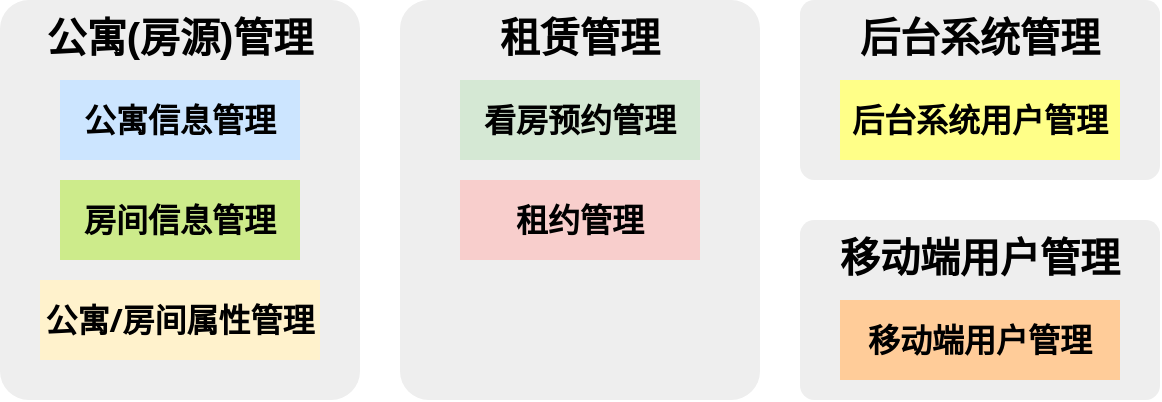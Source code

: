 <mxfile version="21.2.8" type="device">
  <diagram name="第 1 页" id="7PNIO0xc48R2k1wWzut6">
    <mxGraphModel dx="1387" dy="625" grid="1" gridSize="10" guides="1" tooltips="1" connect="1" arrows="1" fold="1" page="0" pageScale="1" pageWidth="827" pageHeight="1169" math="0" shadow="0">
      <root>
        <mxCell id="0" />
        <mxCell id="1" parent="0" />
        <mxCell id="az8Ad1ZRiH-IY7Uy3Ji0-6" value="后台系统管理" style="rounded=1;whiteSpace=wrap;html=1;fontSize=20;arcSize=8;verticalAlign=top;fontStyle=1;fillColor=#eeeeee;strokeColor=none;" vertex="1" parent="1">
          <mxGeometry x="180" y="120" width="180" height="90" as="geometry" />
        </mxCell>
        <mxCell id="7hS4GMTRW8yyBWekmGCy-24" value="移动端用户管理" style="rounded=1;whiteSpace=wrap;html=1;fontSize=20;arcSize=8;verticalAlign=top;fontStyle=1;fillColor=#eeeeee;strokeColor=none;" parent="1" vertex="1">
          <mxGeometry x="180" y="230" width="180" height="90" as="geometry" />
        </mxCell>
        <mxCell id="7hS4GMTRW8yyBWekmGCy-21" value="租赁管理" style="rounded=1;whiteSpace=wrap;html=1;fontSize=20;arcSize=8;verticalAlign=top;fontStyle=1;fillColor=#eeeeee;strokeColor=none;" parent="1" vertex="1">
          <mxGeometry x="-20" y="120" width="180" height="200" as="geometry" />
        </mxCell>
        <mxCell id="7hS4GMTRW8yyBWekmGCy-1" value="公寓(房源)管理" style="rounded=1;whiteSpace=wrap;html=1;fontSize=20;arcSize=8;verticalAlign=top;fontStyle=1;fillColor=#eeeeee;strokeColor=none;" parent="1" vertex="1">
          <mxGeometry x="-220" y="120" width="180" height="200" as="geometry" />
        </mxCell>
        <mxCell id="7hS4GMTRW8yyBWekmGCy-4" value="公寓信息管理" style="rounded=0;whiteSpace=wrap;html=1;fontSize=16;fontStyle=1;fillColor=#cce5ff;strokeColor=none;" parent="1" vertex="1">
          <mxGeometry x="-190" y="160" width="120" height="40" as="geometry" />
        </mxCell>
        <mxCell id="7hS4GMTRW8yyBWekmGCy-8" value="房间信息管理" style="rounded=0;whiteSpace=wrap;html=1;fontSize=16;fontStyle=1;fillColor=#cdeb8b;strokeColor=none;" parent="1" vertex="1">
          <mxGeometry x="-190" y="210" width="120" height="40" as="geometry" />
        </mxCell>
        <mxCell id="7hS4GMTRW8yyBWekmGCy-10" value="&lt;strong style=&quot;box-sizing: border-box; font-family: &amp;quot;Open Sans&amp;quot;, &amp;quot;Clear Sans&amp;quot;, &amp;quot;Helvetica Neue&amp;quot;, Helvetica, Arial, &amp;quot;Segoe UI Emoji&amp;quot;, sans-serif; orphans: 4; text-align: left;&quot;&gt;公寓/房间属性管理&lt;/strong&gt;" style="rounded=0;whiteSpace=wrap;html=1;fontSize=16;fontStyle=1;fillColor=#fff2cc;strokeColor=none;" parent="1" vertex="1">
          <mxGeometry x="-200" y="260" width="140" height="40" as="geometry" />
        </mxCell>
        <mxCell id="7hS4GMTRW8yyBWekmGCy-12" value="&lt;strong style=&quot;box-sizing: border-box; font-family: &amp;quot;Open Sans&amp;quot;, &amp;quot;Clear Sans&amp;quot;, &amp;quot;Helvetica Neue&amp;quot;, Helvetica, Arial, &amp;quot;Segoe UI Emoji&amp;quot;, sans-serif; orphans: 4; text-align: left;&quot;&gt;看房预约管理&lt;/strong&gt;" style="rounded=0;whiteSpace=wrap;html=1;fontSize=16;fontStyle=1;fillColor=#d5e8d4;strokeColor=none;fontColor=#000000;" parent="1" vertex="1">
          <mxGeometry x="10" y="160" width="120" height="40" as="geometry" />
        </mxCell>
        <mxCell id="7hS4GMTRW8yyBWekmGCy-14" value="租约管理" style="rounded=0;whiteSpace=wrap;html=1;fontSize=16;fontStyle=1;fillColor=#f8cecc;strokeColor=none;" parent="1" vertex="1">
          <mxGeometry x="10" y="210" width="120" height="40" as="geometry" />
        </mxCell>
        <mxCell id="7hS4GMTRW8yyBWekmGCy-16" value="后台系统用户管理" style="rounded=0;whiteSpace=wrap;html=1;fontSize=16;fontStyle=1;fillColor=#ffff88;strokeColor=none;" parent="1" vertex="1">
          <mxGeometry x="200" y="160" width="140" height="40" as="geometry" />
        </mxCell>
        <mxCell id="7hS4GMTRW8yyBWekmGCy-18" value="移动端用户管理" style="rounded=0;whiteSpace=wrap;html=1;fontSize=16;fontStyle=1;fillColor=#ffcc99;strokeColor=none;" parent="1" vertex="1">
          <mxGeometry x="200" y="270" width="140" height="40" as="geometry" />
        </mxCell>
      </root>
    </mxGraphModel>
  </diagram>
</mxfile>
